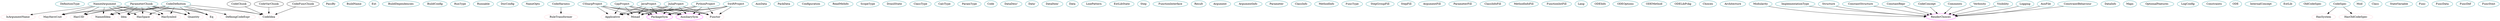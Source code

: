 digraph code{
DefinitionType	[shape=oval, color=turquoise4, label="DefinitionType"];
CodeDefinition	[shape=oval, color=turquoise4, label="CodeDefinition"];
NamedArgument	[shape=oval, color=turquoise4, label="NamedArgument"];
PassBy	[shape=oval, color=turquoise4, label="PassBy"];
ParameterChunk	[shape=oval, color=turquoise4, label="ParameterChunk"];
BuildName	[shape=oval, color=turquoise4, label="BuildName"];
Ext	[shape=oval, color=turquoise4, label="Ext"];
BuildDependencies	[shape=oval, color=turquoise4, label="BuildDependencies"];
BuildConfig	[shape=oval, color=turquoise4, label="BuildConfig"];
RunType	[shape=oval, color=turquoise4, label="RunType"];
Runnable	[shape=oval, color=turquoise4, label="Runnable"];
DocConfig	[shape=oval, color=turquoise4, label="DocConfig"];
NameOpts	[shape=oval, color=turquoise4, label="NameOpts"];
CodeHarness	[shape=oval, color=turquoise4, label="CodeHarness"];
CSharpProject	[shape=oval, color=turquoise4, label="CSharpProject"];
CppProject	[shape=oval, color=turquoise4, label="CppProject"];
JavaProject	[shape=oval, color=turquoise4, label="JavaProject"];
JuliaProject	[shape=oval, color=turquoise4, label="JuliaProject"];
PythonProject	[shape=oval, color=turquoise4, label="PythonProject"];
SwiftProject	[shape=oval, color=turquoise4, label="SwiftProject"];
AuxData	[shape=oval, color=turquoise4, label="AuxData"];
PackData	[shape=oval, color=turquoise4, label="PackData"];
Configuration	[shape=oval, color=turquoise4, label="Configuration"];
ReadMeInfo	[shape=oval, color=turquoise4, label="ReadMeInfo"];
ScopeType	[shape=oval, color=turquoise4, label="ScopeType"];
DrasilState	[shape=oval, color=turquoise4, label="DrasilState"];
ClassType	[shape=oval, color=turquoise4, label="ClassType"];
CalcType	[shape=oval, color=turquoise4, label="CalcType"];
ParamType	[shape=oval, color=turquoise4, label="ParamType"];
Code	[shape=oval, color=turquoise4, label="Code"];
DataDesc_	[shape=oval, color=turquoise4, label="DataDesc'"];
Data_	[shape=oval, color=turquoise4, label="Data'"];
DataItem_	[shape=oval, color=turquoise4, label="DataItem'"];
Data	[shape=oval, color=turquoise4, label="Data"];
LinePattern	[shape=oval, color=turquoise4, label="LinePattern"];
ExtLibState	[shape=oval, color=turquoise4, label="ExtLibState"];
Step	[shape=oval, color=turquoise4, label="Step"];
FunctionInterface	[shape=oval, color=turquoise4, label="FunctionInterface"];
Result	[shape=oval, color=turquoise4, label="Result"];
Argument	[shape=oval, color=turquoise4, label="Argument"];
ArgumentInfo	[shape=oval, color=turquoise4, label="ArgumentInfo"];
Parameter	[shape=oval, color=turquoise4, label="Parameter"];
ClassInfo	[shape=oval, color=turquoise4, label="ClassInfo"];
MethodInfo	[shape=oval, color=turquoise4, label="MethodInfo"];
FuncType	[shape=oval, color=turquoise4, label="FuncType"];
StepGroupFill	[shape=oval, color=turquoise4, label="StepGroupFill"];
StepFill	[shape=oval, color=turquoise4, label="StepFill"];
ArgumentFill	[shape=oval, color=turquoise4, label="ArgumentFill"];
ParameterFill	[shape=oval, color=turquoise4, label="ParameterFill"];
ClassInfoFill	[shape=oval, color=turquoise4, label="ClassInfoFill"];
MethodInfoFill	[shape=oval, color=turquoise4, label="MethodInfoFill"];
FunctionIntFill	[shape=oval, color=turquoise4, label="FunctionIntFill"];
Lang	[shape=oval, color=turquoise4, label="Lang"];
ODEInfo	[shape=oval, color=turquoise4, label="ODEInfo"];
ODEOptions	[shape=oval, color=turquoise4, label="ODEOptions"];
ODEMethod	[shape=oval, color=turquoise4, label="ODEMethod"];
ODELibPckg	[shape=oval, color=turquoise4, label="ODELibPckg"];
Choices	[shape=oval, color=turquoise4, label="Choices"];
Architecture	[shape=oval, color=turquoise4, label="Architecture"];
Modularity	[shape=oval, color=turquoise4, label="Modularity"];
ImplementationType	[shape=oval, color=turquoise4, label="ImplementationType"];
DataInfo	[shape=oval, color=turquoise4, label="DataInfo"];
Structure	[shape=oval, color=turquoise4, label="Structure"];
ConstantStructure	[shape=oval, color=turquoise4, label="ConstantStructure"];
ConstantRepr	[shape=oval, color=turquoise4, label="ConstantRepr"];
Maps	[shape=oval, color=turquoise4, label="Maps"];
CodeConcept	[shape=oval, color=turquoise4, label="CodeConcept"];
OptionalFeatures	[shape=oval, color=turquoise4, label="OptionalFeatures"];
DocConfig	[shape=oval, color=turquoise4, label="DocConfig"];
Comments	[shape=oval, color=turquoise4, label="Comments"];
Verbosity	[shape=oval, color=turquoise4, label="Verbosity"];
Visibility	[shape=oval, color=turquoise4, label="Visibility"];
LogConfig	[shape=oval, color=turquoise4, label="LogConfig"];
Logging	[shape=oval, color=turquoise4, label="Logging"];
AuxFile	[shape=oval, color=turquoise4, label="AuxFile"];
Constraints	[shape=oval, color=turquoise4, label="Constraints"];
ConstraintBehaviour	[shape=oval, color=turquoise4, label="ConstraintBehaviour"];
ODE	[shape=oval, color=turquoise4, label="ODE"];
InternalConcept	[shape=oval, color=turquoise4, label="InternalConcept"];
ExtLib	[shape=oval, color=turquoise4, label="ExtLib"];
OldCodeSpec	[shape=oval, color=turquoise4, label="OldCodeSpec"];
CodeSpec	[shape=oval, color=turquoise4, label="CodeSpec"];
Mod	[shape=oval, color=turquoise4, label="Mod"];
Class	[shape=oval, color=turquoise4, label="Class"];
StateVariable	[shape=oval, color=turquoise4, label="StateVariable"];
Func	[shape=oval, color=turquoise4, label="Func"];
FuncData	[shape=oval, color=turquoise4, label="FuncData"];
FuncDef	[shape=oval, color=turquoise4, label="FuncDef"];
FuncStmt	[shape=oval, color=turquoise4, label="FuncStmt"];
CodeIdea	[shape=oval, color=pink, label="CodeIdea"];
HasUID	[shape=oval, color=pink, label="HasUID"];
NamedIdea	[shape=oval, color=pink, label="NamedIdea"];
Idea	[shape=oval, color=pink, label="Idea"];
HasSpace	[shape=oval, color=pink, label="HasSpace"];
HasSymbol	[shape=oval, color=pink, label="HasSymbol"];
Quantity	[shape=oval, color=pink, label="Quantity"];
CodeIdea	[shape=oval, color=pink, label="CodeIdea"];
Eq	[shape=oval, color=pink, label="Eq"];
MayHaveUnit	[shape=oval, color=pink, label="MayHaveUnit"];
DefiningCodeExpr	[shape=oval, color=pink, label="DefiningCodeExpr"];
HasUID	[shape=oval, color=pink, label="HasUID"];
NamedIdea	[shape=oval, color=pink, label="NamedIdea"];
Idea	[shape=oval, color=pink, label="Idea"];
HasSpace	[shape=oval, color=pink, label="HasSpace"];
HasSymbol	[shape=oval, color=pink, label="HasSymbol"];
Quantity	[shape=oval, color=pink, label="Quantity"];
IsArgumentName	[shape=oval, color=pink, label="IsArgumentName"];
Eq	[shape=oval, color=pink, label="Eq"];
MayHaveUnit	[shape=oval, color=pink, label="MayHaveUnit"];
HasUID	[shape=oval, color=pink, label="HasUID"];
NamedIdea	[shape=oval, color=pink, label="NamedIdea"];
Idea	[shape=oval, color=pink, label="Idea"];
HasSpace	[shape=oval, color=pink, label="HasSpace"];
HasSymbol	[shape=oval, color=pink, label="HasSymbol"];
Quantity	[shape=oval, color=pink, label="Quantity"];
CodeIdea	[shape=oval, color=pink, label="CodeIdea"];
Eq	[shape=oval, color=pink, label="Eq"];
MayHaveUnit	[shape=oval, color=pink, label="MayHaveUnit"];
RuleTransformer	[shape=oval, color=pink, label="RuleTransformer"];
Functor	[shape=oval, color=pink, label="Functor"];
Applicative	[shape=oval, color=pink, label="Applicative"];
Monad	[shape=oval, color=pink, label="Monad"];
PackageSym	[shape=oval, color=pink, label="PackageSym"];
AuxiliarySym	[shape=oval, color=pink, label="AuxiliarySym"];
Functor	[shape=oval, color=pink, label="Functor"];
Applicative	[shape=oval, color=pink, label="Applicative"];
Monad	[shape=oval, color=pink, label="Monad"];
PackageSym	[shape=oval, color=pink, label="PackageSym"];
AuxiliarySym	[shape=oval, color=pink, label="AuxiliarySym"];
Functor	[shape=oval, color=pink, label="Functor"];
Applicative	[shape=oval, color=pink, label="Applicative"];
Monad	[shape=oval, color=pink, label="Monad"];
PackageSym	[shape=oval, color=pink, label="PackageSym"];
AuxiliarySym	[shape=oval, color=pink, label="AuxiliarySym"];
Functor	[shape=oval, color=pink, label="Functor"];
Applicative	[shape=oval, color=pink, label="Applicative"];
Monad	[shape=oval, color=pink, label="Monad"];
PackageSym	[shape=oval, color=pink, label="PackageSym"];
AuxiliarySym	[shape=oval, color=pink, label="AuxiliarySym"];
Functor	[shape=oval, color=pink, label="Functor"];
Applicative	[shape=oval, color=pink, label="Applicative"];
Monad	[shape=oval, color=pink, label="Monad"];
PackageSym	[shape=oval, color=pink, label="PackageSym"];
AuxiliarySym	[shape=oval, color=pink, label="AuxiliarySym"];
Functor	[shape=oval, color=pink, label="Functor"];
Applicative	[shape=oval, color=pink, label="Applicative"];
Monad	[shape=oval, color=pink, label="Monad"];
PackageSym	[shape=oval, color=pink, label="PackageSym"];
AuxiliarySym	[shape=oval, color=pink, label="AuxiliarySym"];
RenderChoices	[shape=oval, color=pink, label="RenderChoices"];
HasSystem	[shape=oval, color=pink, label="HasSystem"];
HasOldCodeSpec	[shape=oval, color=pink, label="HasOldCodeSpec"];
PackageSym	[shape=oval, color=magenta, label="PackageSym"];
AuxiliarySym	[shape=oval, color=magenta, label="AuxiliarySym"];
RenderChoices	[shape=oval, color=magenta, label="RenderChoices"];
CodeChunk -> CodeIdea;
CodeVarChunk -> CodeIdea;
CodeFuncChunk -> CodeIdea;
CodeDefinition -> HasUID;
CodeDefinition -> NamedIdea;
CodeDefinition -> Idea;
CodeDefinition -> HasSpace;
CodeDefinition -> HasSymbol;
CodeDefinition -> Quantity;
CodeDefinition -> CodeIdea;
CodeDefinition -> Eq;
CodeDefinition -> MayHaveUnit;
CodeDefinition -> DefiningCodeExpr;
NamedArgument -> HasUID;
NamedArgument -> NamedIdea;
NamedArgument -> Idea;
NamedArgument -> HasSpace;
NamedArgument -> HasSymbol;
NamedArgument -> Quantity;
NamedArgument -> IsArgumentName;
NamedArgument -> Eq;
NamedArgument -> MayHaveUnit;
ParameterChunk -> HasUID;
ParameterChunk -> NamedIdea;
ParameterChunk -> Idea;
ParameterChunk -> HasSpace;
ParameterChunk -> HasSymbol;
ParameterChunk -> Quantity;
ParameterChunk -> CodeIdea;
ParameterChunk -> Eq;
ParameterChunk -> MayHaveUnit;
CodeHarness -> RuleTransformer;
CSharpProject -> Functor;
CSharpProject -> Applicative;
CSharpProject -> Monad;
CSharpProject -> PackageSym;
CSharpProject -> AuxiliarySym;
CppProject -> Functor;
CppProject -> Applicative;
CppProject -> Monad;
CppProject -> PackageSym;
CppProject -> AuxiliarySym;
JavaProject -> Functor;
JavaProject -> Applicative;
JavaProject -> Monad;
JavaProject -> PackageSym;
JavaProject -> AuxiliarySym;
JuliaProject -> Functor;
JuliaProject -> Applicative;
JuliaProject -> Monad;
JuliaProject -> PackageSym;
JuliaProject -> AuxiliarySym;
PythonProject -> Functor;
PythonProject -> Applicative;
PythonProject -> Monad;
PythonProject -> PackageSym;
PythonProject -> AuxiliarySym;
SwiftProject -> Functor;
SwiftProject -> Applicative;
SwiftProject -> Monad;
SwiftProject -> PackageSym;
SwiftProject -> AuxiliarySym;
Modularity -> RenderChoices;
ImplementationType -> RenderChoices;
Structure -> RenderChoices;
ConstantStructure -> RenderChoices;
ConstantRepr -> RenderChoices;
CodeConcept -> RenderChoices;
Comments -> RenderChoices;
Verbosity -> RenderChoices;
Visibility -> RenderChoices;
Logging -> RenderChoices;
AuxFile -> RenderChoices;
ConstraintBehaviour -> RenderChoices;
CodeSpec -> HasSystem;
CodeSpec -> HasOldCodeSpec;
}
